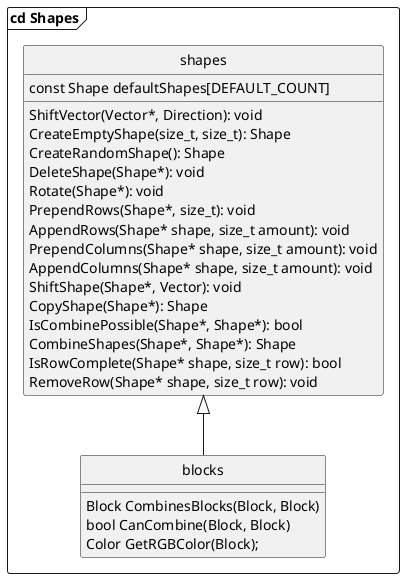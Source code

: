 @startuml
hide circle
top to bottom direction

frame "cd Shapes" {
    class blocks {
        Block CombinesBlocks(Block, Block)
        bool CanCombine(Block, Block)
        Color GetRGBColor(Block);
    }
    class shapes {
        const Shape defaultShapes[DEFAULT_COUNT]
        ShiftVector(Vector*, Direction): void
        CreateEmptyShape(size_t, size_t): Shape
        CreateRandomShape(): Shape
        DeleteShape(Shape*): void
        Rotate(Shape*): void
        PrependRows(Shape*, size_t): void
        AppendRows(Shape* shape, size_t amount): void
        PrependColumns(Shape* shape, size_t amount): void
        AppendColumns(Shape* shape, size_t amount): void
        ShiftShape(Shape*, Vector): void
        CopyShape(Shape*): Shape
        IsCombinePossible(Shape*, Shape*): bool
        CombineShapes(Shape*, Shape*): Shape
        IsRowComplete(Shape* shape, size_t row): bool
        RemoveRow(Shape* shape, size_t row): void
    }

    shapes <|-- blocks
}
@enduml